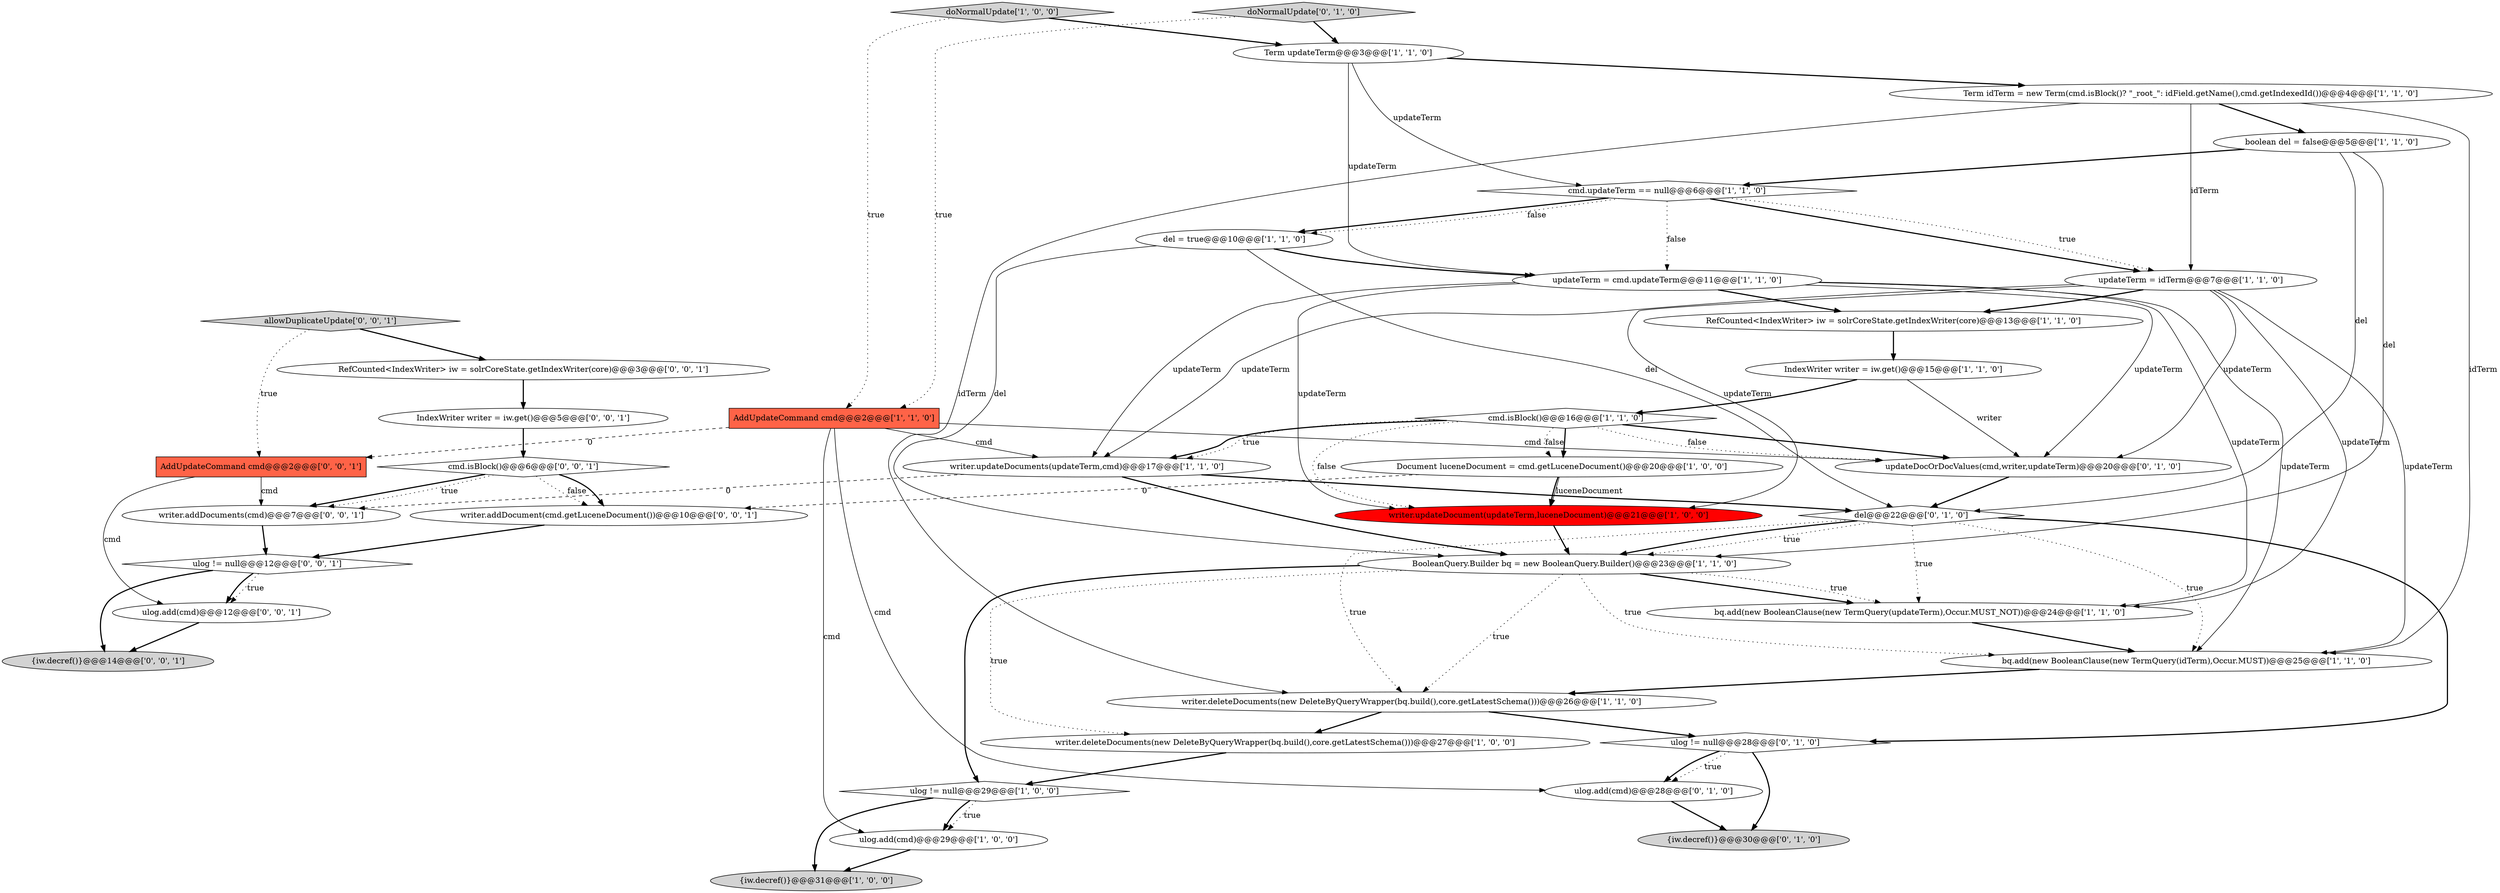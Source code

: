 digraph {
27 [style = filled, label = "ulog.add(cmd)@@@28@@@['0', '1', '0']", fillcolor = white, shape = ellipse image = "AAA0AAABBB2BBB"];
35 [style = filled, label = "{iw.decref()}@@@14@@@['0', '0', '1']", fillcolor = lightgray, shape = ellipse image = "AAA0AAABBB3BBB"];
20 [style = filled, label = "ulog != null@@@29@@@['1', '0', '0']", fillcolor = white, shape = diamond image = "AAA0AAABBB1BBB"];
26 [style = filled, label = "del@@@22@@@['0', '1', '0']", fillcolor = white, shape = diamond image = "AAA0AAABBB2BBB"];
19 [style = filled, label = "updateTerm = cmd.updateTerm@@@11@@@['1', '1', '0']", fillcolor = white, shape = ellipse image = "AAA0AAABBB1BBB"];
18 [style = filled, label = "AddUpdateCommand cmd@@@2@@@['1', '1', '0']", fillcolor = tomato, shape = box image = "AAA0AAABBB1BBB"];
9 [style = filled, label = "bq.add(new BooleanClause(new TermQuery(idTerm),Occur.MUST))@@@25@@@['1', '1', '0']", fillcolor = white, shape = ellipse image = "AAA0AAABBB1BBB"];
29 [style = filled, label = "RefCounted<IndexWriter> iw = solrCoreState.getIndexWriter(core)@@@3@@@['0', '0', '1']", fillcolor = white, shape = ellipse image = "AAA0AAABBB3BBB"];
32 [style = filled, label = "AddUpdateCommand cmd@@@2@@@['0', '0', '1']", fillcolor = tomato, shape = box image = "AAA0AAABBB3BBB"];
1 [style = filled, label = "writer.deleteDocuments(new DeleteByQueryWrapper(bq.build(),core.getLatestSchema()))@@@27@@@['1', '0', '0']", fillcolor = white, shape = ellipse image = "AAA0AAABBB1BBB"];
25 [style = filled, label = "{iw.decref()}@@@30@@@['0', '1', '0']", fillcolor = lightgray, shape = ellipse image = "AAA0AAABBB2BBB"];
12 [style = filled, label = "del = true@@@10@@@['1', '1', '0']", fillcolor = white, shape = ellipse image = "AAA0AAABBB1BBB"];
0 [style = filled, label = "cmd.updateTerm == null@@@6@@@['1', '1', '0']", fillcolor = white, shape = diamond image = "AAA0AAABBB1BBB"];
21 [style = filled, label = "writer.deleteDocuments(new DeleteByQueryWrapper(bq.build(),core.getLatestSchema()))@@@26@@@['1', '1', '0']", fillcolor = white, shape = ellipse image = "AAA0AAABBB1BBB"];
17 [style = filled, label = "ulog.add(cmd)@@@29@@@['1', '0', '0']", fillcolor = white, shape = ellipse image = "AAA0AAABBB1BBB"];
11 [style = filled, label = "{iw.decref()}@@@31@@@['1', '0', '0']", fillcolor = lightgray, shape = ellipse image = "AAA0AAABBB1BBB"];
31 [style = filled, label = "ulog.add(cmd)@@@12@@@['0', '0', '1']", fillcolor = white, shape = ellipse image = "AAA0AAABBB3BBB"];
8 [style = filled, label = "writer.updateDocuments(updateTerm,cmd)@@@17@@@['1', '1', '0']", fillcolor = white, shape = ellipse image = "AAA0AAABBB1BBB"];
4 [style = filled, label = "Term idTerm = new Term(cmd.isBlock()? \"_root_\": idField.getName(),cmd.getIndexedId())@@@4@@@['1', '1', '0']", fillcolor = white, shape = ellipse image = "AAA0AAABBB1BBB"];
15 [style = filled, label = "IndexWriter writer = iw.get()@@@15@@@['1', '1', '0']", fillcolor = white, shape = ellipse image = "AAA0AAABBB1BBB"];
38 [style = filled, label = "cmd.isBlock()@@@6@@@['0', '0', '1']", fillcolor = white, shape = diamond image = "AAA0AAABBB3BBB"];
37 [style = filled, label = "ulog != null@@@12@@@['0', '0', '1']", fillcolor = white, shape = diamond image = "AAA0AAABBB3BBB"];
24 [style = filled, label = "ulog != null@@@28@@@['0', '1', '0']", fillcolor = white, shape = diamond image = "AAA0AAABBB2BBB"];
16 [style = filled, label = "BooleanQuery.Builder bq = new BooleanQuery.Builder()@@@23@@@['1', '1', '0']", fillcolor = white, shape = ellipse image = "AAA0AAABBB1BBB"];
10 [style = filled, label = "bq.add(new BooleanClause(new TermQuery(updateTerm),Occur.MUST_NOT))@@@24@@@['1', '1', '0']", fillcolor = white, shape = ellipse image = "AAA0AAABBB1BBB"];
30 [style = filled, label = "writer.addDocuments(cmd)@@@7@@@['0', '0', '1']", fillcolor = white, shape = ellipse image = "AAA0AAABBB3BBB"];
33 [style = filled, label = "allowDuplicateUpdate['0', '0', '1']", fillcolor = lightgray, shape = diamond image = "AAA0AAABBB3BBB"];
3 [style = filled, label = "writer.updateDocument(updateTerm,luceneDocument)@@@21@@@['1', '0', '0']", fillcolor = red, shape = ellipse image = "AAA1AAABBB1BBB"];
34 [style = filled, label = "writer.addDocument(cmd.getLuceneDocument())@@@10@@@['0', '0', '1']", fillcolor = white, shape = ellipse image = "AAA0AAABBB3BBB"];
6 [style = filled, label = "Term updateTerm@@@3@@@['1', '1', '0']", fillcolor = white, shape = ellipse image = "AAA0AAABBB1BBB"];
5 [style = filled, label = "doNormalUpdate['1', '0', '0']", fillcolor = lightgray, shape = diamond image = "AAA0AAABBB1BBB"];
2 [style = filled, label = "RefCounted<IndexWriter> iw = solrCoreState.getIndexWriter(core)@@@13@@@['1', '1', '0']", fillcolor = white, shape = ellipse image = "AAA0AAABBB1BBB"];
13 [style = filled, label = "boolean del = false@@@5@@@['1', '1', '0']", fillcolor = white, shape = ellipse image = "AAA0AAABBB1BBB"];
14 [style = filled, label = "updateTerm = idTerm@@@7@@@['1', '1', '0']", fillcolor = white, shape = ellipse image = "AAA0AAABBB1BBB"];
36 [style = filled, label = "IndexWriter writer = iw.get()@@@5@@@['0', '0', '1']", fillcolor = white, shape = ellipse image = "AAA0AAABBB3BBB"];
22 [style = filled, label = "Document luceneDocument = cmd.getLuceneDocument()@@@20@@@['1', '0', '0']", fillcolor = white, shape = ellipse image = "AAA0AAABBB1BBB"];
23 [style = filled, label = "doNormalUpdate['0', '1', '0']", fillcolor = lightgray, shape = diamond image = "AAA0AAABBB2BBB"];
7 [style = filled, label = "cmd.isBlock()@@@16@@@['1', '1', '0']", fillcolor = white, shape = diamond image = "AAA0AAABBB1BBB"];
28 [style = filled, label = "updateDocOrDocValues(cmd,writer,updateTerm)@@@20@@@['0', '1', '0']", fillcolor = white, shape = ellipse image = "AAA0AAABBB2BBB"];
8->16 [style = bold, label=""];
32->31 [style = solid, label="cmd"];
16->9 [style = dotted, label="true"];
12->16 [style = solid, label="del"];
5->18 [style = dotted, label="true"];
7->28 [style = dotted, label="false"];
38->34 [style = dotted, label="false"];
1->20 [style = bold, label=""];
21->24 [style = bold, label=""];
3->16 [style = bold, label=""];
24->27 [style = dotted, label="true"];
22->34 [style = dashed, label="0"];
7->8 [style = bold, label=""];
18->8 [style = solid, label="cmd"];
16->10 [style = dotted, label="true"];
37->31 [style = dotted, label="true"];
0->14 [style = bold, label=""];
38->30 [style = bold, label=""];
31->35 [style = bold, label=""];
23->18 [style = dotted, label="true"];
37->31 [style = bold, label=""];
21->1 [style = bold, label=""];
2->15 [style = bold, label=""];
9->21 [style = bold, label=""];
14->28 [style = solid, label="updateTerm"];
26->16 [style = dotted, label="true"];
8->30 [style = dashed, label="0"];
18->27 [style = solid, label="cmd"];
15->28 [style = solid, label="writer"];
24->27 [style = bold, label=""];
4->9 [style = solid, label="idTerm"];
27->25 [style = bold, label=""];
7->22 [style = dotted, label="false"];
18->32 [style = dashed, label="0"];
29->36 [style = bold, label=""];
19->10 [style = solid, label="updateTerm"];
33->32 [style = dotted, label="true"];
4->14 [style = solid, label="idTerm"];
19->2 [style = bold, label=""];
26->9 [style = dotted, label="true"];
26->24 [style = bold, label=""];
19->3 [style = solid, label="updateTerm"];
14->8 [style = solid, label="updateTerm"];
33->29 [style = bold, label=""];
26->16 [style = bold, label=""];
6->4 [style = bold, label=""];
5->6 [style = bold, label=""];
16->1 [style = dotted, label="true"];
0->19 [style = dotted, label="false"];
16->21 [style = dotted, label="true"];
0->14 [style = dotted, label="true"];
7->8 [style = dotted, label="true"];
16->20 [style = bold, label=""];
14->9 [style = solid, label="updateTerm"];
13->0 [style = bold, label=""];
22->3 [style = solid, label="luceneDocument"];
20->17 [style = dotted, label="true"];
4->21 [style = solid, label="idTerm"];
0->12 [style = bold, label=""];
4->13 [style = bold, label=""];
28->26 [style = bold, label=""];
6->19 [style = solid, label="updateTerm"];
38->30 [style = dotted, label="true"];
7->22 [style = bold, label=""];
7->28 [style = bold, label=""];
24->25 [style = bold, label=""];
23->6 [style = bold, label=""];
38->34 [style = bold, label=""];
0->12 [style = dotted, label="false"];
14->2 [style = bold, label=""];
10->9 [style = bold, label=""];
37->35 [style = bold, label=""];
20->11 [style = bold, label=""];
13->26 [style = solid, label="del"];
18->28 [style = solid, label="cmd"];
20->17 [style = bold, label=""];
15->7 [style = bold, label=""];
16->10 [style = bold, label=""];
7->3 [style = dotted, label="false"];
14->10 [style = solid, label="updateTerm"];
30->37 [style = bold, label=""];
17->11 [style = bold, label=""];
13->16 [style = solid, label="del"];
19->8 [style = solid, label="updateTerm"];
19->9 [style = solid, label="updateTerm"];
22->3 [style = bold, label=""];
34->37 [style = bold, label=""];
26->21 [style = dotted, label="true"];
32->30 [style = solid, label="cmd"];
26->10 [style = dotted, label="true"];
19->28 [style = solid, label="updateTerm"];
18->17 [style = solid, label="cmd"];
6->0 [style = solid, label="updateTerm"];
36->38 [style = bold, label=""];
12->19 [style = bold, label=""];
12->26 [style = solid, label="del"];
14->3 [style = solid, label="updateTerm"];
8->26 [style = bold, label=""];
}
